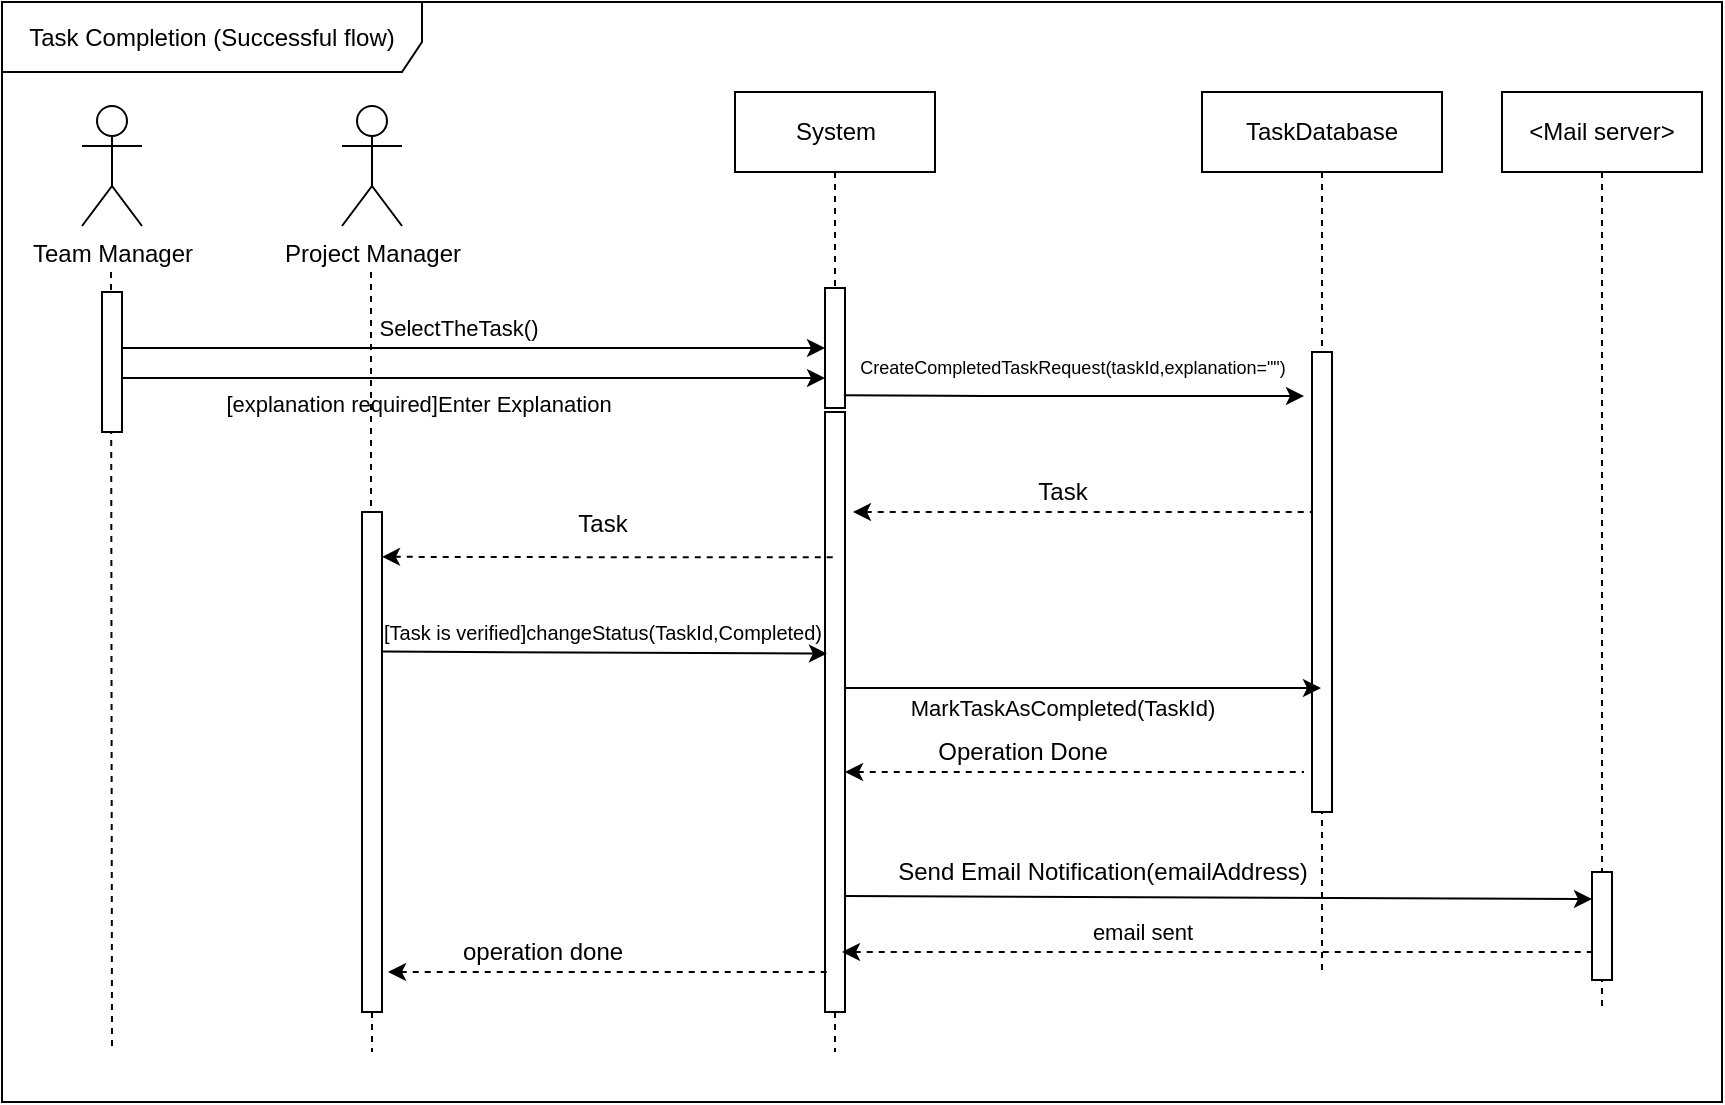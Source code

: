<mxfile version="14.7.2" type="device"><diagram id="hOtEsPXKkS3rZfFhoWV-" name="Page-1"><mxGraphModel dx="868" dy="482" grid="1" gridSize="10" guides="1" tooltips="1" connect="1" arrows="1" fold="1" page="1" pageScale="1" pageWidth="10000" pageHeight="10000" math="0" shadow="0"><root><mxCell id="0"/><mxCell id="1" parent="0"/><mxCell id="SSkQyalxzoZR_PK448cH-1" value="Task Completion (Successful flow)" style="shape=umlFrame;whiteSpace=wrap;html=1;width=210;height=35;" parent="1" vertex="1"><mxGeometry x="1070" y="25" width="860" height="550" as="geometry"/></mxCell><mxCell id="T5kXoanb5OJeZyJwyMOI-3" value="Team Manager" style="shape=umlActor;verticalLabelPosition=bottom;verticalAlign=top;html=1;" parent="1" vertex="1"><mxGeometry x="1110" y="77" width="30" height="60" as="geometry"/></mxCell><mxCell id="T5kXoanb5OJeZyJwyMOI-4" value="Project Manager" style="shape=umlActor;verticalLabelPosition=bottom;verticalAlign=top;html=1;" parent="1" vertex="1"><mxGeometry x="1240" y="77" width="30" height="60" as="geometry"/></mxCell><mxCell id="T5kXoanb5OJeZyJwyMOI-6" value="TaskDatabase" style="shape=umlLifeline;perimeter=lifelinePerimeter;whiteSpace=wrap;html=1;container=1;collapsible=0;recursiveResize=0;outlineConnect=0;" parent="1" vertex="1"><mxGeometry x="1670" y="70" width="120" height="440" as="geometry"/></mxCell><mxCell id="T5kXoanb5OJeZyJwyMOI-8" value="" style="endArrow=none;dashed=1;endFill=0;endSize=12;html=1;" parent="1" edge="1"><mxGeometry width="160" relative="1" as="geometry"><mxPoint x="1124.5" y="160" as="sourcePoint"/><mxPoint x="1125" y="550" as="targetPoint"/></mxGeometry></mxCell><mxCell id="T5kXoanb5OJeZyJwyMOI-9" value="" style="endArrow=none;dashed=1;endFill=0;endSize=12;html=1;startArrow=none;" parent="1" source="T5kXoanb5OJeZyJwyMOI-12" edge="1"><mxGeometry width="160" relative="1" as="geometry"><mxPoint x="1254.5" y="160" as="sourcePoint"/><mxPoint x="1255" y="550" as="targetPoint"/></mxGeometry></mxCell><mxCell id="T5kXoanb5OJeZyJwyMOI-15" value="" style="rounded=0;whiteSpace=wrap;html=1;" parent="1" vertex="1"><mxGeometry x="1120" y="170" width="10" height="70" as="geometry"/></mxCell><mxCell id="T5kXoanb5OJeZyJwyMOI-16" value="System" style="shape=umlLifeline;perimeter=lifelinePerimeter;whiteSpace=wrap;html=1;container=1;collapsible=0;recursiveResize=0;outlineConnect=0;" parent="1" vertex="1"><mxGeometry x="1436.5" y="70" width="100" height="480" as="geometry"/></mxCell><mxCell id="T5kXoanb5OJeZyJwyMOI-17" value="" style="rounded=0;whiteSpace=wrap;html=1;" parent="1" vertex="1"><mxGeometry x="1481.5" y="168" width="10" height="60" as="geometry"/></mxCell><mxCell id="T5kXoanb5OJeZyJwyMOI-18" value="" style="endArrow=classic;html=1;entryX=0;entryY=0.5;entryDx=0;entryDy=0;" parent="1" target="T5kXoanb5OJeZyJwyMOI-17" edge="1"><mxGeometry width="50" height="50" relative="1" as="geometry"><mxPoint x="1130" y="198" as="sourcePoint"/><mxPoint x="1360" y="199" as="targetPoint"/></mxGeometry></mxCell><mxCell id="T5kXoanb5OJeZyJwyMOI-21" value="SelectTheTask()" style="edgeLabel;html=1;align=center;verticalAlign=middle;resizable=0;points=[];" parent="T5kXoanb5OJeZyJwyMOI-18" vertex="1" connectable="0"><mxGeometry x="0.079" y="3" relative="1" as="geometry"><mxPoint x="-22" y="-7" as="offset"/></mxGeometry></mxCell><mxCell id="T5kXoanb5OJeZyJwyMOI-24" value="" style="rounded=0;whiteSpace=wrap;html=1;" parent="1" vertex="1"><mxGeometry x="1725" y="200" width="10" height="230" as="geometry"/></mxCell><mxCell id="T5kXoanb5OJeZyJwyMOI-33" value="" style="endArrow=classic;html=1;entryX=0;entryY=0.75;entryDx=0;entryDy=0;" parent="1" target="T5kXoanb5OJeZyJwyMOI-17" edge="1"><mxGeometry width="50" height="50" relative="1" as="geometry"><mxPoint x="1130" y="213" as="sourcePoint"/><mxPoint x="1200" y="200" as="targetPoint"/></mxGeometry></mxCell><mxCell id="T5kXoanb5OJeZyJwyMOI-34" value="[explanation required]Enter Explanation" style="edgeLabel;html=1;align=center;verticalAlign=middle;resizable=0;points=[];" parent="1" vertex="1" connectable="0"><mxGeometry x="1289.997" y="198.0" as="geometry"><mxPoint x="-12" y="28" as="offset"/></mxGeometry></mxCell><mxCell id="T5kXoanb5OJeZyJwyMOI-38" value="&amp;lt;Mail server&amp;gt;" style="shape=umlLifeline;perimeter=lifelinePerimeter;whiteSpace=wrap;html=1;container=1;collapsible=0;recursiveResize=0;outlineConnect=0;" parent="1" vertex="1"><mxGeometry x="1820" y="70" width="100" height="460" as="geometry"/></mxCell><mxCell id="6qZ4vqW3DaToYnZCA4BS-19" style="edgeStyle=none;rounded=0;orthogonalLoop=1;jettySize=auto;html=1;fontSize=6;startArrow=none;startFill=0;exitX=1.007;exitY=0;exitDx=0;exitDy=0;exitPerimeter=0;" parent="1" edge="1"><mxGeometry relative="1" as="geometry"><mxPoint x="1486.61" y="368" as="sourcePoint"/><mxPoint x="1729.5" y="368" as="targetPoint"/><Array as="points"><mxPoint x="1620" y="368"/></Array></mxGeometry></mxCell><mxCell id="6qZ4vqW3DaToYnZCA4BS-6" value="" style="rounded=0;whiteSpace=wrap;html=1;" parent="1" vertex="1"><mxGeometry x="1481.5" y="230" width="10" height="300" as="geometry"/></mxCell><mxCell id="6qZ4vqW3DaToYnZCA4BS-8" value="" style="endArrow=classic;html=1;exitX=1.343;exitY=0.893;exitDx=0;exitDy=0;exitPerimeter=0;" parent="1" edge="1"><mxGeometry width="50" height="50" relative="1" as="geometry"><mxPoint x="1490.93" y="221.58" as="sourcePoint"/><mxPoint x="1721" y="222" as="targetPoint"/><Array as="points"><mxPoint x="1551.5" y="222"/></Array></mxGeometry></mxCell><mxCell id="6qZ4vqW3DaToYnZCA4BS-9" value="CreateCompletedTaskRequest(taskId,explanation=&quot;&quot;)" style="text;html=1;align=center;verticalAlign=middle;resizable=0;points=[];autosize=1;strokeColor=none;fontSize=9;" parent="1" vertex="1"><mxGeometry x="1490" y="198" width="230" height="20" as="geometry"/></mxCell><mxCell id="6qZ4vqW3DaToYnZCA4BS-11" value="" style="endArrow=none;dashed=1;html=1;startArrow=classic;startFill=1;" parent="1" edge="1"><mxGeometry width="50" height="50" relative="1" as="geometry"><mxPoint x="1491.5" y="410" as="sourcePoint"/><mxPoint x="1721" y="410" as="targetPoint"/><Array as="points"><mxPoint x="1691.5" y="410"/></Array></mxGeometry></mxCell><mxCell id="6qZ4vqW3DaToYnZCA4BS-12" value="Task" style="text;html=1;align=center;verticalAlign=middle;resizable=0;points=[];autosize=1;strokeColor=none;" parent="1" vertex="1"><mxGeometry x="1580" y="260" width="40" height="20" as="geometry"/></mxCell><mxCell id="6qZ4vqW3DaToYnZCA4BS-13" value="" style="endArrow=none;dashed=1;html=1;startArrow=classic;startFill=1;" parent="1" edge="1"><mxGeometry width="50" height="50" relative="1" as="geometry"><mxPoint x="1260" y="302.41" as="sourcePoint"/><mxPoint x="1486" y="302.58" as="targetPoint"/><Array as="points"><mxPoint x="1356.5" y="302.58"/></Array></mxGeometry></mxCell><mxCell id="6qZ4vqW3DaToYnZCA4BS-14" value="Task" style="text;html=1;align=center;verticalAlign=middle;resizable=0;points=[];autosize=1;strokeColor=none;" parent="1" vertex="1"><mxGeometry x="1350" y="276.41" width="40" height="20" as="geometry"/></mxCell><mxCell id="6qZ4vqW3DaToYnZCA4BS-17" value="" style="endArrow=classic;html=1;fontSize=9;exitX=0.024;exitY=0.99;exitDx=0;exitDy=0;exitPerimeter=0;entryX=0.989;entryY=1.038;entryDx=0;entryDy=0;entryPerimeter=0;" parent="1" source="6qZ4vqW3DaToYnZCA4BS-18" target="6qZ4vqW3DaToYnZCA4BS-18" edge="1"><mxGeometry width="50" height="50" relative="1" as="geometry"><mxPoint x="1280" y="380" as="sourcePoint"/><mxPoint x="1480" y="360" as="targetPoint"/></mxGeometry></mxCell><mxCell id="6qZ4vqW3DaToYnZCA4BS-18" value="[Task is verified]changeStatus(TaskId,Completed)" style="text;html=1;align=center;verticalAlign=middle;resizable=0;points=[];autosize=1;strokeColor=none;fontSize=10;" parent="1" vertex="1"><mxGeometry x="1255" y="330" width="230" height="20" as="geometry"/></mxCell><mxCell id="6qZ4vqW3DaToYnZCA4BS-22" value="MarkTaskAsCompleted(TaskId)" style="text;html=1;align=center;verticalAlign=middle;resizable=0;points=[];autosize=1;strokeColor=none;fontSize=11;" parent="1" vertex="1"><mxGeometry x="1515" y="368" width="170" height="20" as="geometry"/></mxCell><mxCell id="6qZ4vqW3DaToYnZCA4BS-23" value="" style="rounded=0;whiteSpace=wrap;html=1;" parent="1" vertex="1"><mxGeometry x="1865" y="460" width="10" height="54" as="geometry"/></mxCell><mxCell id="6qZ4vqW3DaToYnZCA4BS-25" value="" style="endArrow=none;dashed=1;html=1;startArrow=classic;startFill=1;" parent="1" edge="1"><mxGeometry width="50" height="50" relative="1" as="geometry"><mxPoint x="1495.5" y="280" as="sourcePoint"/><mxPoint x="1725" y="280" as="targetPoint"/><Array as="points"><mxPoint x="1695.5" y="280"/></Array></mxGeometry></mxCell><mxCell id="6qZ4vqW3DaToYnZCA4BS-26" value="Operation Done" style="text;html=1;align=center;verticalAlign=middle;resizable=0;points=[];autosize=1;strokeColor=none;fontSize=12;" parent="1" vertex="1"><mxGeometry x="1530" y="390" width="100" height="20" as="geometry"/></mxCell><mxCell id="6qZ4vqW3DaToYnZCA4BS-27" value="" style="endArrow=classic;html=1;fontSize=9;entryX=0;entryY=0.25;entryDx=0;entryDy=0;" parent="1" target="6qZ4vqW3DaToYnZCA4BS-23" edge="1"><mxGeometry width="50" height="50" relative="1" as="geometry"><mxPoint x="1491.5" y="472" as="sourcePoint"/><mxPoint x="1867" y="468" as="targetPoint"/></mxGeometry></mxCell><mxCell id="6qZ4vqW3DaToYnZCA4BS-28" value="Send Email Notification(emailAddress)" style="text;html=1;align=center;verticalAlign=middle;resizable=0;points=[];autosize=1;strokeColor=none;fontSize=12;" parent="1" vertex="1"><mxGeometry x="1510" y="450" width="220" height="20" as="geometry"/></mxCell><mxCell id="6qZ4vqW3DaToYnZCA4BS-29" value="" style="endArrow=none;dashed=1;html=1;startArrow=classic;startFill=1;" parent="1" edge="1"><mxGeometry width="50" height="50" relative="1" as="geometry"><mxPoint x="1490" y="500" as="sourcePoint"/><mxPoint x="1865" y="500.0" as="targetPoint"/><Array as="points"><mxPoint x="1835.5" y="500"/></Array></mxGeometry></mxCell><mxCell id="6qZ4vqW3DaToYnZCA4BS-30" value="email sent" style="text;html=1;align=center;verticalAlign=middle;resizable=0;points=[];autosize=1;strokeColor=none;fontSize=11;" parent="1" vertex="1"><mxGeometry x="1605" y="480" width="70" height="20" as="geometry"/></mxCell><mxCell id="T5kXoanb5OJeZyJwyMOI-12" value="" style="html=1;points=[];perimeter=orthogonalPerimeter;" parent="1" vertex="1"><mxGeometry x="1250" y="280" width="10" height="250" as="geometry"/></mxCell><mxCell id="SSkQyalxzoZR_PK448cH-2" value="" style="endArrow=none;dashed=1;endFill=0;endSize=12;html=1;" parent="1" target="T5kXoanb5OJeZyJwyMOI-12" edge="1"><mxGeometry width="160" relative="1" as="geometry"><mxPoint x="1254.5" y="160" as="sourcePoint"/><mxPoint x="1254.5" y="510" as="targetPoint"/></mxGeometry></mxCell><mxCell id="SSkQyalxzoZR_PK448cH-3" value="" style="endArrow=none;dashed=1;html=1;startArrow=classic;startFill=1;" parent="1" edge="1"><mxGeometry width="50" height="50" relative="1" as="geometry"><mxPoint x="1263" y="510" as="sourcePoint"/><mxPoint x="1485" y="510" as="targetPoint"/><Array as="points"><mxPoint x="1455.5" y="510"/></Array></mxGeometry></mxCell><mxCell id="SSkQyalxzoZR_PK448cH-4" value="operation done" style="text;html=1;align=center;verticalAlign=middle;resizable=0;points=[];autosize=1;strokeColor=none;" parent="1" vertex="1"><mxGeometry x="1290" y="490" width="100" height="20" as="geometry"/></mxCell></root></mxGraphModel></diagram></mxfile>